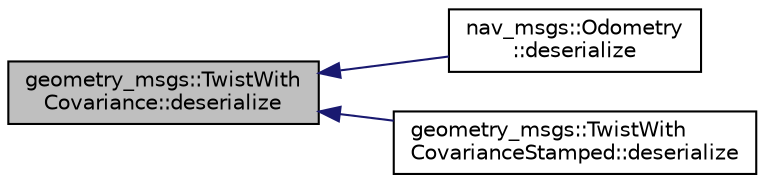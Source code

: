 digraph "geometry_msgs::TwistWithCovariance::deserialize"
{
  edge [fontname="Helvetica",fontsize="10",labelfontname="Helvetica",labelfontsize="10"];
  node [fontname="Helvetica",fontsize="10",shape=record];
  rankdir="LR";
  Node1 [label="geometry_msgs::TwistWith\lCovariance::deserialize",height=0.2,width=0.4,color="black", fillcolor="grey75", style="filled" fontcolor="black"];
  Node1 -> Node2 [dir="back",color="midnightblue",fontsize="10",style="solid",fontname="Helvetica"];
  Node2 [label="nav_msgs::Odometry\l::deserialize",height=0.2,width=0.4,color="black", fillcolor="white", style="filled",URL="$classnav__msgs_1_1_odometry.html#aaefa661742290aec7ce52e6144f41c59"];
  Node1 -> Node3 [dir="back",color="midnightblue",fontsize="10",style="solid",fontname="Helvetica"];
  Node3 [label="geometry_msgs::TwistWith\lCovarianceStamped::deserialize",height=0.2,width=0.4,color="black", fillcolor="white", style="filled",URL="$classgeometry__msgs_1_1_twist_with_covariance_stamped.html#a50a8de92be33c4cb7dd3f0fef75c98e3"];
}
